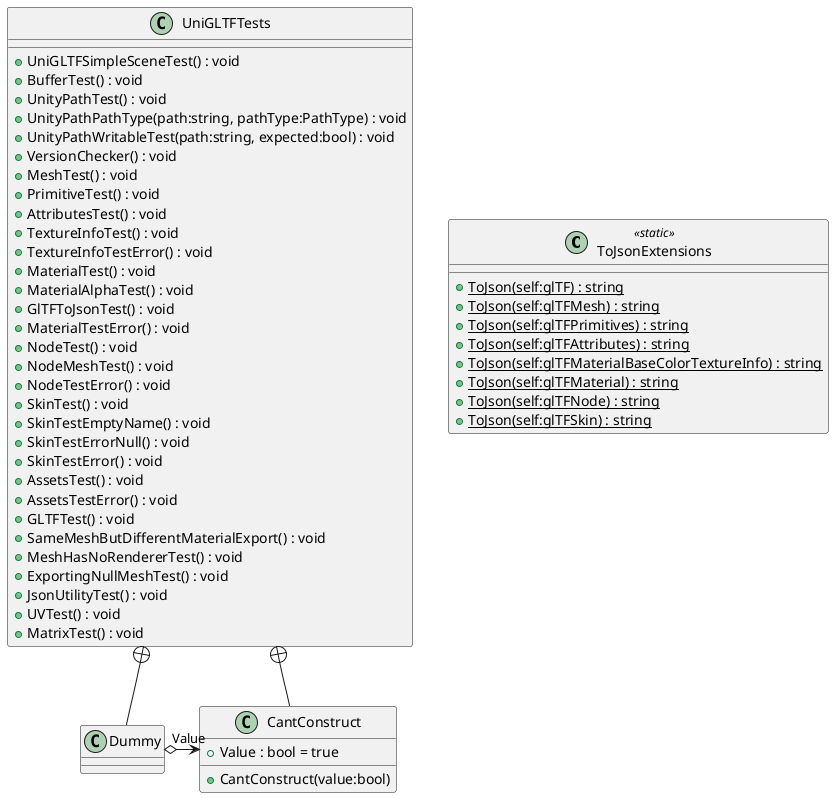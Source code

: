 @startuml
class ToJsonExtensions <<static>> {
    + {static} ToJson(self:glTF) : string
    + {static} ToJson(self:glTFMesh) : string
    + {static} ToJson(self:glTFPrimitives) : string
    + {static} ToJson(self:glTFAttributes) : string
    + {static} ToJson(self:glTFMaterialBaseColorTextureInfo) : string
    + {static} ToJson(self:glTFMaterial) : string
    + {static} ToJson(self:glTFNode) : string
    + {static} ToJson(self:glTFSkin) : string
}
class UniGLTFTests {
    + UniGLTFSimpleSceneTest() : void
    + BufferTest() : void
    + UnityPathTest() : void
    + UnityPathPathType(path:string, pathType:PathType) : void
    + UnityPathWritableTest(path:string, expected:bool) : void
    + VersionChecker() : void
    + MeshTest() : void
    + PrimitiveTest() : void
    + AttributesTest() : void
    + TextureInfoTest() : void
    + TextureInfoTestError() : void
    + MaterialTest() : void
    + MaterialAlphaTest() : void
    + GlTFToJsonTest() : void
    + MaterialTestError() : void
    + NodeTest() : void
    + NodeMeshTest() : void
    + NodeTestError() : void
    + SkinTest() : void
    + SkinTestEmptyName() : void
    + SkinTestErrorNull() : void
    + SkinTestError() : void
    + AssetsTest() : void
    + AssetsTestError() : void
    + GLTFTest() : void
    + SameMeshButDifferentMaterialExport() : void
    + MeshHasNoRendererTest() : void
    + ExportingNullMeshTest() : void
    + JsonUtilityTest() : void
    + UVTest() : void
    + MatrixTest() : void
}
class CantConstruct {
    + Value : bool = true
    + CantConstruct(value:bool)
}
class Dummy {
}
UniGLTFTests +-- CantConstruct
UniGLTFTests +-- Dummy
Dummy o-> "Value" CantConstruct
@enduml
